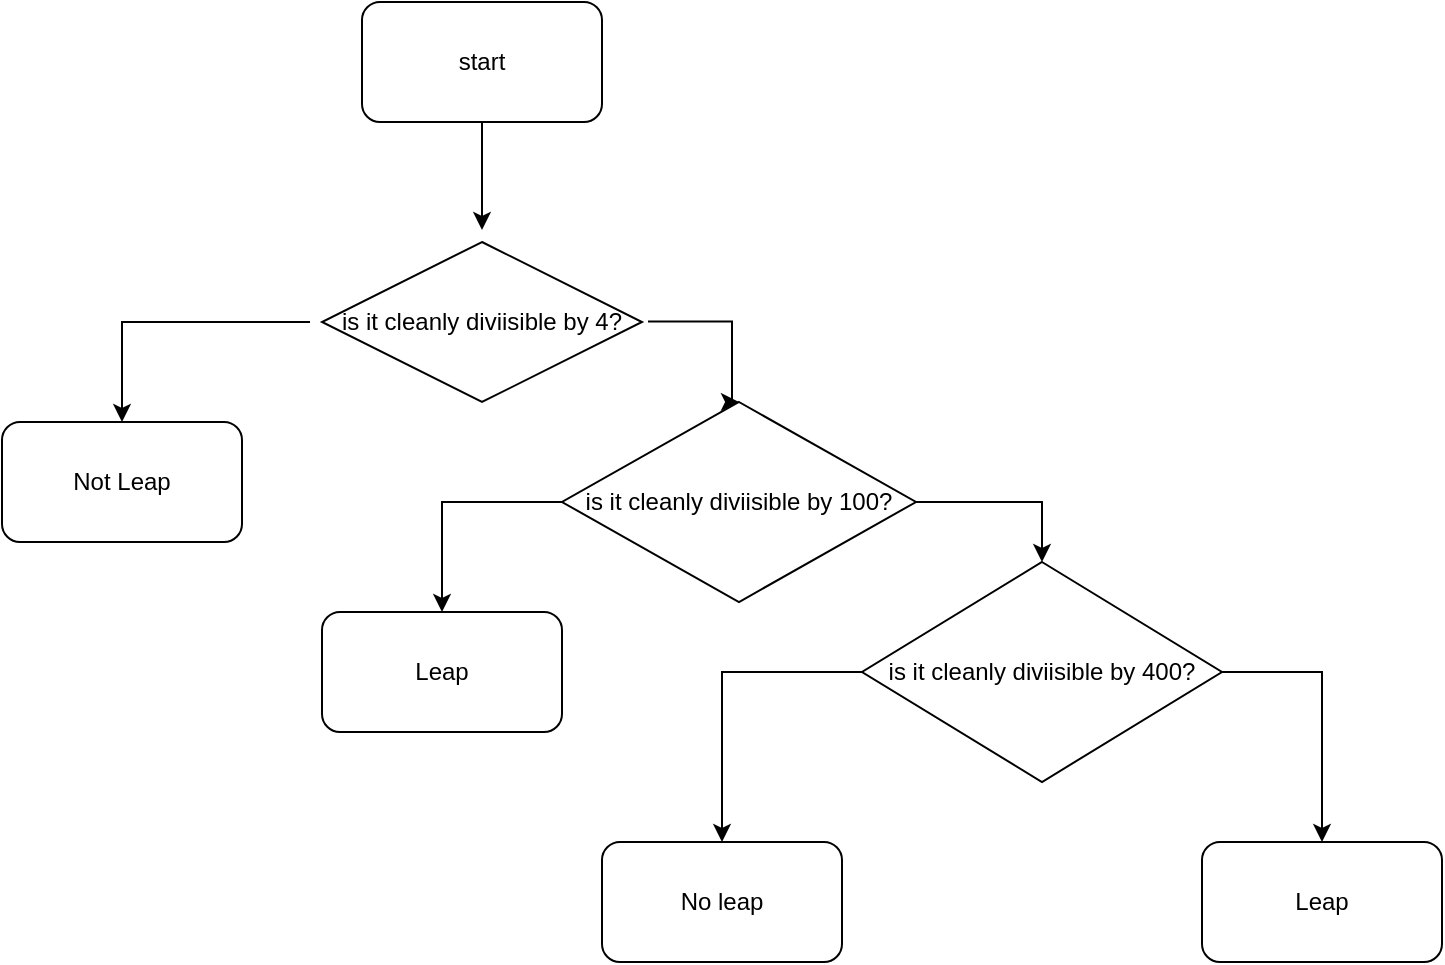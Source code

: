 <mxfile version="23.0.2" type="github">
  <diagram id="C5RBs43oDa-KdzZeNtuy" name="Page-1">
    <mxGraphModel dx="1366" dy="735" grid="1" gridSize="10" guides="1" tooltips="1" connect="1" arrows="1" fold="1" page="1" pageScale="1" pageWidth="827" pageHeight="1169" math="0" shadow="0">
      <root>
        <mxCell id="WIyWlLk6GJQsqaUBKTNV-0" />
        <mxCell id="WIyWlLk6GJQsqaUBKTNV-1" parent="WIyWlLk6GJQsqaUBKTNV-0" />
        <mxCell id="ld1OROt3E3vUv8dvY4E5-4" style="edgeStyle=orthogonalEdgeStyle;rounded=0;orthogonalLoop=1;jettySize=auto;html=1;exitX=0.5;exitY=1;exitDx=0;exitDy=0;entryX=0.5;entryY=0;entryDx=0;entryDy=0;" edge="1" parent="WIyWlLk6GJQsqaUBKTNV-1" source="ld1OROt3E3vUv8dvY4E5-0" target="ld1OROt3E3vUv8dvY4E5-3">
          <mxGeometry relative="1" as="geometry" />
        </mxCell>
        <mxCell id="ld1OROt3E3vUv8dvY4E5-0" value="start" style="rounded=1;whiteSpace=wrap;html=1;" vertex="1" parent="WIyWlLk6GJQsqaUBKTNV-1">
          <mxGeometry x="270" y="210" width="120" height="60" as="geometry" />
        </mxCell>
        <mxCell id="ld1OROt3E3vUv8dvY4E5-1" style="edgeStyle=orthogonalEdgeStyle;rounded=0;orthogonalLoop=1;jettySize=auto;html=1;exitX=0.5;exitY=1;exitDx=0;exitDy=0;" edge="1" parent="WIyWlLk6GJQsqaUBKTNV-1" source="ld1OROt3E3vUv8dvY4E5-0" target="ld1OROt3E3vUv8dvY4E5-0">
          <mxGeometry relative="1" as="geometry" />
        </mxCell>
        <mxCell id="ld1OROt3E3vUv8dvY4E5-11" style="edgeStyle=orthogonalEdgeStyle;rounded=0;orthogonalLoop=1;jettySize=auto;html=1;entryX=0.5;entryY=0;entryDx=0;entryDy=0;" edge="1" parent="WIyWlLk6GJQsqaUBKTNV-1" target="ld1OROt3E3vUv8dvY4E5-6">
          <mxGeometry relative="1" as="geometry">
            <mxPoint x="413.001" y="369.768" as="sourcePoint" />
            <mxPoint x="455.09" y="410.002" as="targetPoint" />
            <Array as="points">
              <mxPoint x="455" y="370" />
              <mxPoint x="455" y="410" />
            </Array>
          </mxGeometry>
        </mxCell>
        <mxCell id="ld1OROt3E3vUv8dvY4E5-18" style="edgeStyle=orthogonalEdgeStyle;rounded=0;orthogonalLoop=1;jettySize=auto;html=1;exitX=0;exitY=0.5;exitDx=0;exitDy=0;" edge="1" parent="WIyWlLk6GJQsqaUBKTNV-1" source="ld1OROt3E3vUv8dvY4E5-3" target="ld1OROt3E3vUv8dvY4E5-19">
          <mxGeometry relative="1" as="geometry">
            <mxPoint x="140" y="430" as="targetPoint" />
          </mxGeometry>
        </mxCell>
        <mxCell id="ld1OROt3E3vUv8dvY4E5-3" value="is it cleanly diviisible by 4?" style="rhombus;whiteSpace=wrap;html=1;perimeterSpacing=6;" vertex="1" parent="WIyWlLk6GJQsqaUBKTNV-1">
          <mxGeometry x="250" y="330" width="160" height="80" as="geometry" />
        </mxCell>
        <mxCell id="ld1OROt3E3vUv8dvY4E5-9" style="edgeStyle=orthogonalEdgeStyle;rounded=0;orthogonalLoop=1;jettySize=auto;html=1;exitX=1;exitY=0.5;exitDx=0;exitDy=0;entryX=0.5;entryY=0;entryDx=0;entryDy=0;" edge="1" parent="WIyWlLk6GJQsqaUBKTNV-1" source="ld1OROt3E3vUv8dvY4E5-6" target="ld1OROt3E3vUv8dvY4E5-8">
          <mxGeometry relative="1" as="geometry" />
        </mxCell>
        <mxCell id="ld1OROt3E3vUv8dvY4E5-17" style="edgeStyle=orthogonalEdgeStyle;rounded=0;orthogonalLoop=1;jettySize=auto;html=1;exitX=0;exitY=0.5;exitDx=0;exitDy=0;entryX=0.5;entryY=0;entryDx=0;entryDy=0;" edge="1" parent="WIyWlLk6GJQsqaUBKTNV-1" source="ld1OROt3E3vUv8dvY4E5-6" target="ld1OROt3E3vUv8dvY4E5-16">
          <mxGeometry relative="1" as="geometry" />
        </mxCell>
        <mxCell id="ld1OROt3E3vUv8dvY4E5-6" value="is it cleanly diviisible by 100?" style="rhombus;whiteSpace=wrap;html=1;" vertex="1" parent="WIyWlLk6GJQsqaUBKTNV-1">
          <mxGeometry x="370" y="410" width="177" height="100" as="geometry" />
        </mxCell>
        <mxCell id="ld1OROt3E3vUv8dvY4E5-12" style="edgeStyle=orthogonalEdgeStyle;rounded=0;orthogonalLoop=1;jettySize=auto;html=1;exitX=1;exitY=0.5;exitDx=0;exitDy=0;" edge="1" parent="WIyWlLk6GJQsqaUBKTNV-1" source="ld1OROt3E3vUv8dvY4E5-8" target="ld1OROt3E3vUv8dvY4E5-13">
          <mxGeometry relative="1" as="geometry">
            <mxPoint x="750" y="660" as="targetPoint" />
          </mxGeometry>
        </mxCell>
        <mxCell id="ld1OROt3E3vUv8dvY4E5-14" style="edgeStyle=orthogonalEdgeStyle;rounded=0;orthogonalLoop=1;jettySize=auto;html=1;exitX=0;exitY=0.5;exitDx=0;exitDy=0;" edge="1" parent="WIyWlLk6GJQsqaUBKTNV-1" source="ld1OROt3E3vUv8dvY4E5-8" target="ld1OROt3E3vUv8dvY4E5-15">
          <mxGeometry relative="1" as="geometry">
            <mxPoint x="450" y="640" as="targetPoint" />
          </mxGeometry>
        </mxCell>
        <mxCell id="ld1OROt3E3vUv8dvY4E5-8" value="is it cleanly diviisible by 400?" style="rhombus;whiteSpace=wrap;html=1;" vertex="1" parent="WIyWlLk6GJQsqaUBKTNV-1">
          <mxGeometry x="520" y="490" width="180" height="110" as="geometry" />
        </mxCell>
        <mxCell id="ld1OROt3E3vUv8dvY4E5-13" value="Leap" style="rounded=1;whiteSpace=wrap;html=1;" vertex="1" parent="WIyWlLk6GJQsqaUBKTNV-1">
          <mxGeometry x="690" y="630" width="120" height="60" as="geometry" />
        </mxCell>
        <mxCell id="ld1OROt3E3vUv8dvY4E5-15" value="No leap" style="rounded=1;whiteSpace=wrap;html=1;" vertex="1" parent="WIyWlLk6GJQsqaUBKTNV-1">
          <mxGeometry x="390" y="630" width="120" height="60" as="geometry" />
        </mxCell>
        <mxCell id="ld1OROt3E3vUv8dvY4E5-16" value="Leap" style="rounded=1;whiteSpace=wrap;html=1;" vertex="1" parent="WIyWlLk6GJQsqaUBKTNV-1">
          <mxGeometry x="250" y="515" width="120" height="60" as="geometry" />
        </mxCell>
        <mxCell id="ld1OROt3E3vUv8dvY4E5-19" value="Not Leap" style="rounded=1;whiteSpace=wrap;html=1;" vertex="1" parent="WIyWlLk6GJQsqaUBKTNV-1">
          <mxGeometry x="90" y="420" width="120" height="60" as="geometry" />
        </mxCell>
      </root>
    </mxGraphModel>
  </diagram>
</mxfile>
